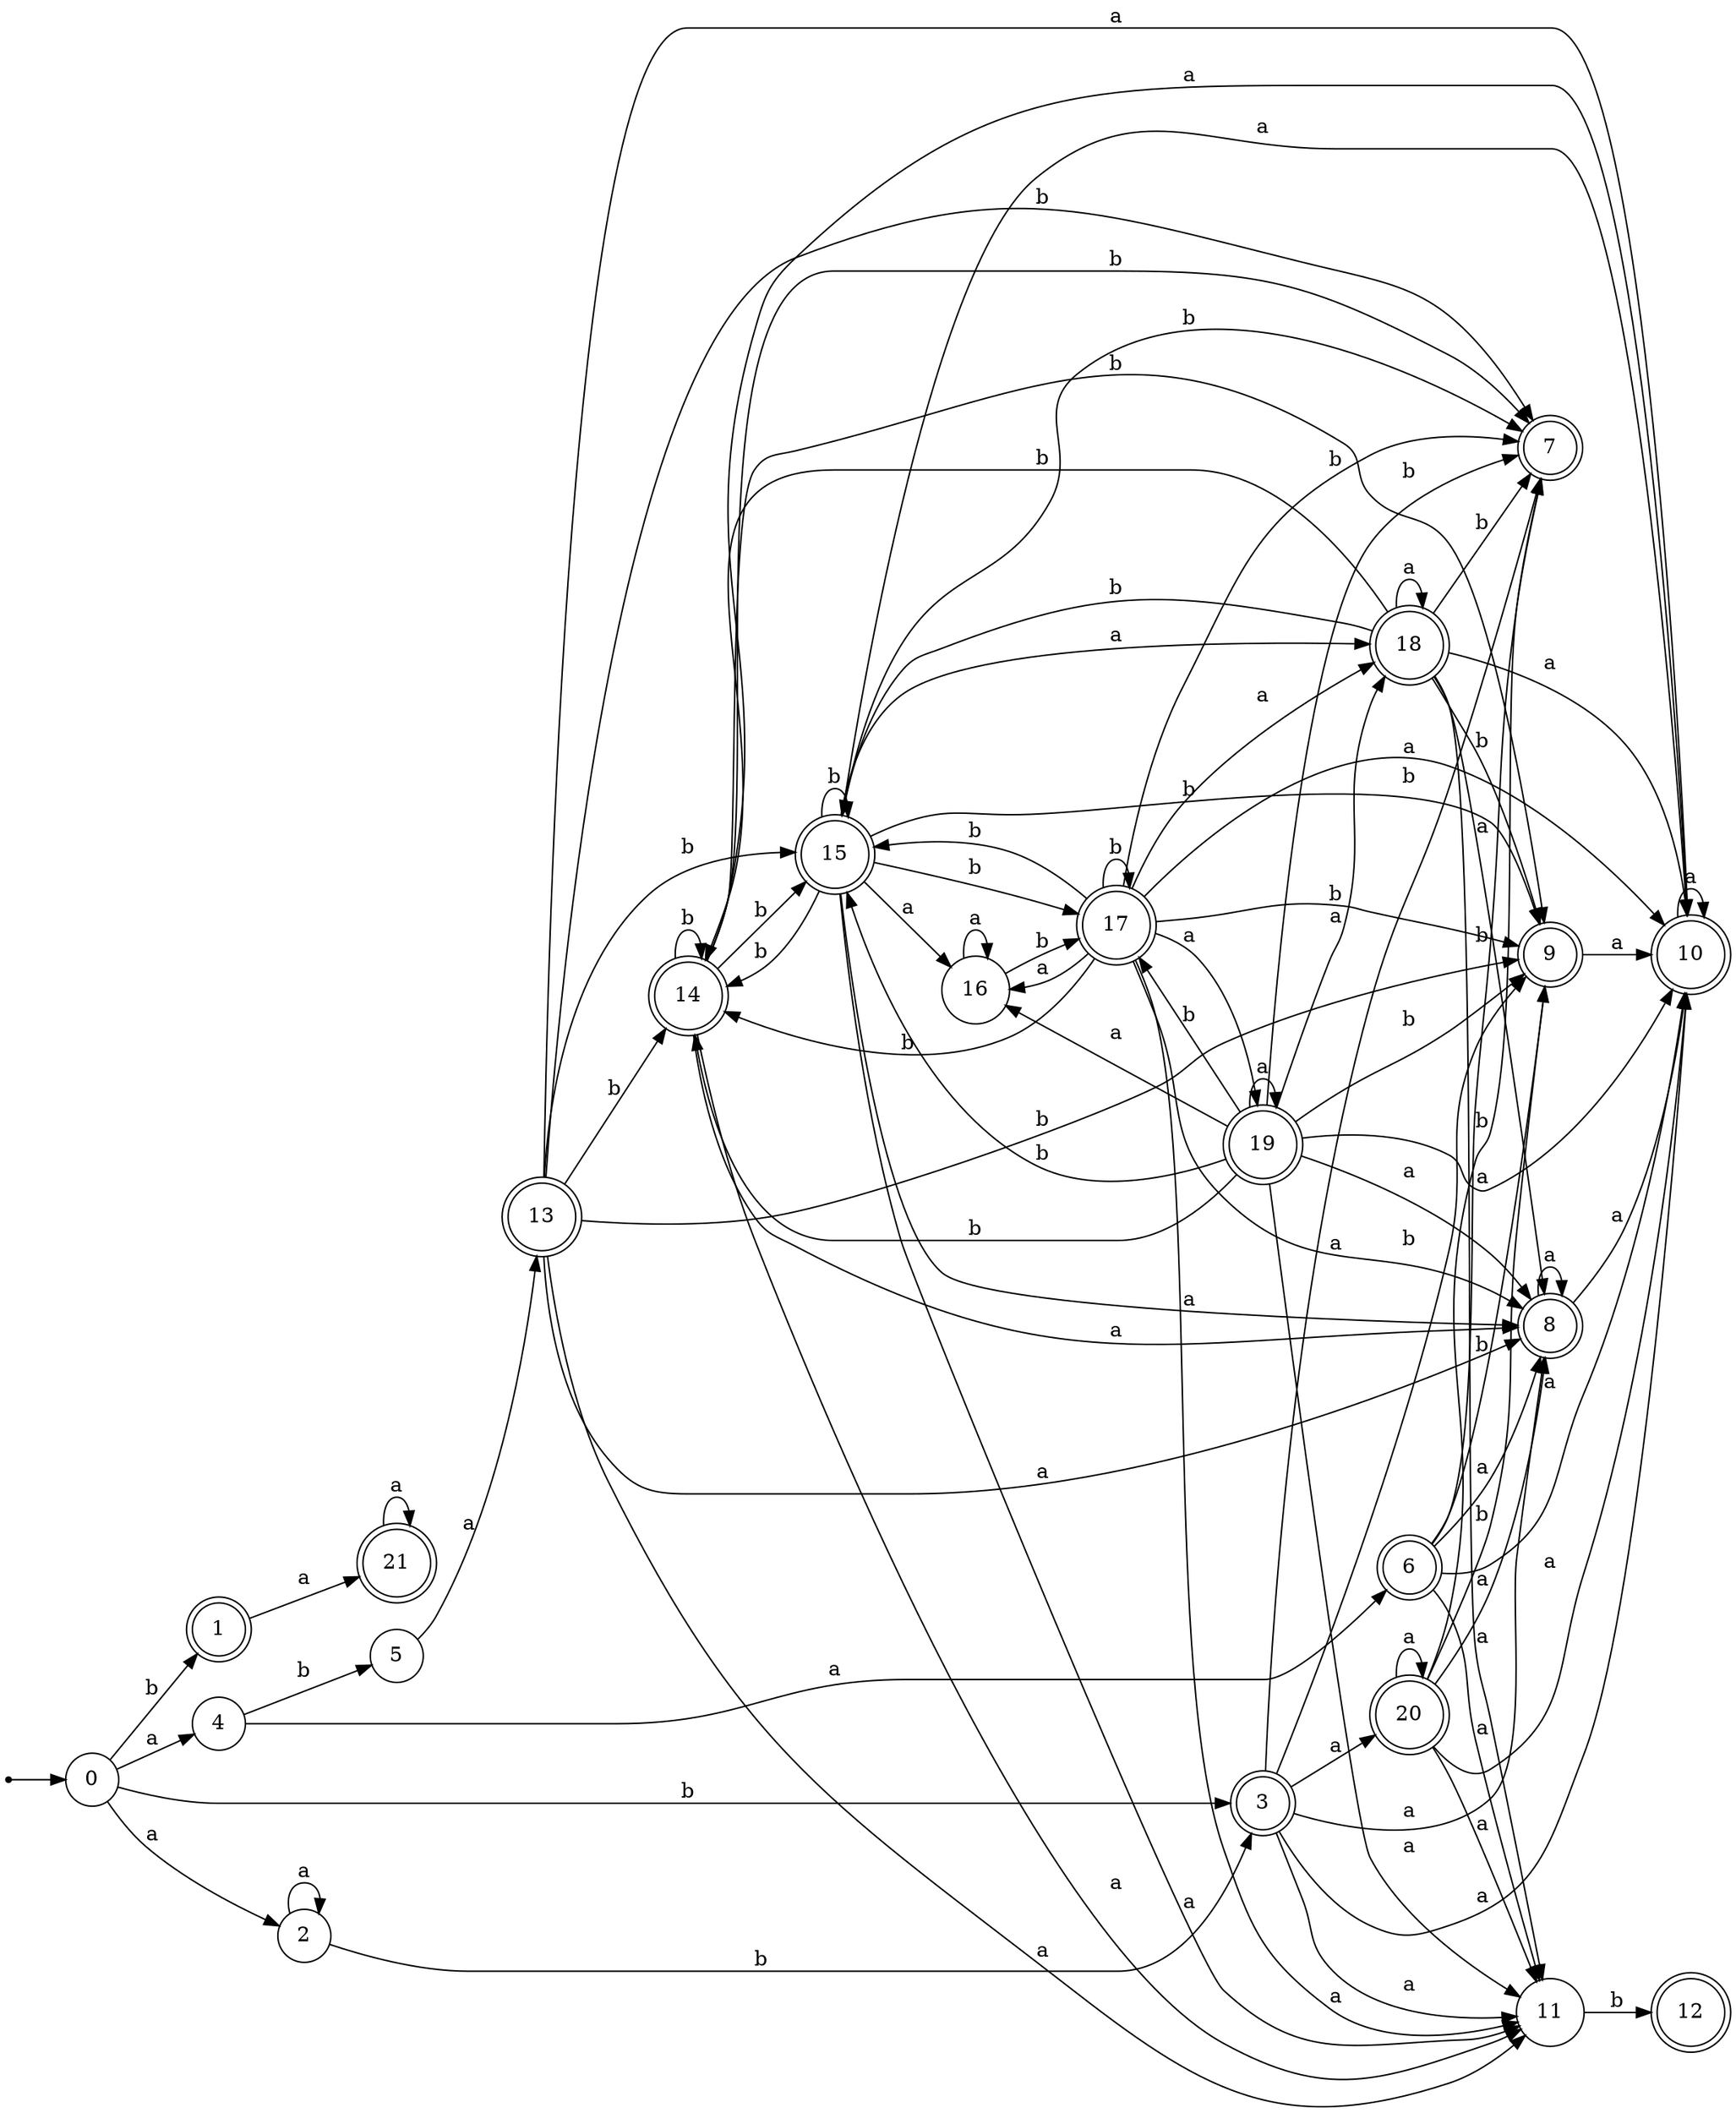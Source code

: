 digraph finite_state_machine {
rankdir=LR;
size="20,20";
node [shape = point]; "dummy0"
node [shape = circle]; "0";
"dummy0" -> "0";
node [shape = doublecircle]; "1";node [shape = circle]; "2";
node [shape = doublecircle]; "3";node [shape = circle]; "4";
node [shape = circle]; "5";
node [shape = doublecircle]; "6";node [shape = doublecircle]; "7";node [shape = doublecircle]; "8";node [shape = doublecircle]; "9";node [shape = doublecircle]; "10";node [shape = circle]; "11";
node [shape = doublecircle]; "12";node [shape = doublecircle]; "13";node [shape = doublecircle]; "14";node [shape = doublecircle]; "15";node [shape = circle]; "16";
node [shape = doublecircle]; "17";node [shape = doublecircle]; "18";node [shape = doublecircle]; "19";node [shape = doublecircle]; "20";node [shape = doublecircle]; "21";"0" -> "1" [label = "b"];
 "0" -> "3" [label = "b"];
 "0" -> "2" [label = "a"];
 "0" -> "4" [label = "a"];
 "4" -> "5" [label = "b"];
 "4" -> "6" [label = "a"];
 "6" -> "9" [label = "b"];
 "6" -> "7" [label = "b"];
 "6" -> "8" [label = "a"];
 "6" -> "10" [label = "a"];
 "6" -> "11" [label = "a"];
 "11" -> "12" [label = "b"];
 "10" -> "10" [label = "a"];
 "9" -> "10" [label = "a"];
 "8" -> "8" [label = "a"];
 "8" -> "10" [label = "a"];
 "5" -> "13" [label = "a"];
 "13" -> "9" [label = "b"];
 "13" -> "7" [label = "b"];
 "13" -> "14" [label = "b"];
 "13" -> "15" [label = "b"];
 "13" -> "8" [label = "a"];
 "13" -> "10" [label = "a"];
 "13" -> "11" [label = "a"];
 "15" -> "17" [label = "b"];
 "15" -> "7" [label = "b"];
 "15" -> "9" [label = "b"];
 "15" -> "14" [label = "b"];
 "15" -> "15" [label = "b"];
 "15" -> "16" [label = "a"];
 "15" -> "18" [label = "a"];
 "15" -> "8" [label = "a"];
 "15" -> "10" [label = "a"];
 "15" -> "11" [label = "a"];
 "18" -> "8" [label = "a"];
 "18" -> "11" [label = "a"];
 "18" -> "18" [label = "a"];
 "18" -> "10" [label = "a"];
 "18" -> "9" [label = "b"];
 "18" -> "7" [label = "b"];
 "18" -> "14" [label = "b"];
 "18" -> "15" [label = "b"];
 "17" -> "17" [label = "b"];
 "17" -> "7" [label = "b"];
 "17" -> "9" [label = "b"];
 "17" -> "14" [label = "b"];
 "17" -> "15" [label = "b"];
 "17" -> "16" [label = "a"];
 "17" -> "18" [label = "a"];
 "17" -> "19" [label = "a"];
 "17" -> "8" [label = "a"];
 "17" -> "10" [label = "a"];
 "17" -> "11" [label = "a"];
 "19" -> "16" [label = "a"];
 "19" -> "18" [label = "a"];
 "19" -> "19" [label = "a"];
 "19" -> "8" [label = "a"];
 "19" -> "10" [label = "a"];
 "19" -> "11" [label = "a"];
 "19" -> "17" [label = "b"];
 "19" -> "7" [label = "b"];
 "19" -> "9" [label = "b"];
 "19" -> "14" [label = "b"];
 "19" -> "15" [label = "b"];
 "16" -> "16" [label = "a"];
 "16" -> "17" [label = "b"];
 "14" -> "9" [label = "b"];
 "14" -> "7" [label = "b"];
 "14" -> "14" [label = "b"];
 "14" -> "15" [label = "b"];
 "14" -> "8" [label = "a"];
 "14" -> "10" [label = "a"];
 "14" -> "11" [label = "a"];
 "3" -> "8" [label = "a"];
 "3" -> "10" [label = "a"];
 "3" -> "11" [label = "a"];
 "3" -> "20" [label = "a"];
 "3" -> "9" [label = "b"];
 "3" -> "7" [label = "b"];
 "20" -> "8" [label = "a"];
 "20" -> "10" [label = "a"];
 "20" -> "11" [label = "a"];
 "20" -> "20" [label = "a"];
 "20" -> "9" [label = "b"];
 "20" -> "7" [label = "b"];
 "2" -> "2" [label = "a"];
 "2" -> "3" [label = "b"];
 "1" -> "21" [label = "a"];
 "21" -> "21" [label = "a"];
 }
